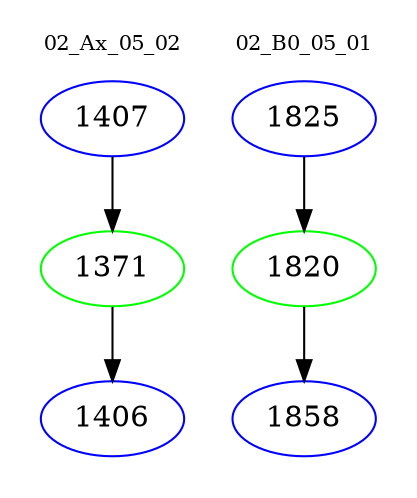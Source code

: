 digraph{
subgraph cluster_0 {
color = white
label = "02_Ax_05_02";
fontsize=10;
T0_1407 [label="1407", color="blue"]
T0_1407 -> T0_1371 [color="black"]
T0_1371 [label="1371", color="green"]
T0_1371 -> T0_1406 [color="black"]
T0_1406 [label="1406", color="blue"]
}
subgraph cluster_1 {
color = white
label = "02_B0_05_01";
fontsize=10;
T1_1825 [label="1825", color="blue"]
T1_1825 -> T1_1820 [color="black"]
T1_1820 [label="1820", color="green"]
T1_1820 -> T1_1858 [color="black"]
T1_1858 [label="1858", color="blue"]
}
}
